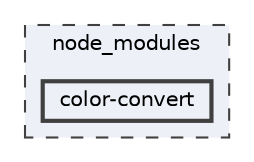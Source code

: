 digraph "node_modules/color-convert"
{
 // LATEX_PDF_SIZE
  bgcolor="transparent";
  edge [fontname=Helvetica,fontsize=10,labelfontname=Helvetica,labelfontsize=10];
  node [fontname=Helvetica,fontsize=10,shape=box,height=0.2,width=0.4];
  compound=true
  subgraph clusterdir_acd06b18086a0dd2ae699b1e0b775be8 {
    graph [ bgcolor="#edf0f7", pencolor="grey25", label="node_modules", fontname=Helvetica,fontsize=10 style="filled,dashed", URL="dir_acd06b18086a0dd2ae699b1e0b775be8.html",tooltip=""]
  dir_72799ecdfe0dab2254e38ac19090c366 [label="color-convert", fillcolor="#edf0f7", color="grey25", style="filled,bold", URL="dir_72799ecdfe0dab2254e38ac19090c366.html",tooltip=""];
  }
}

